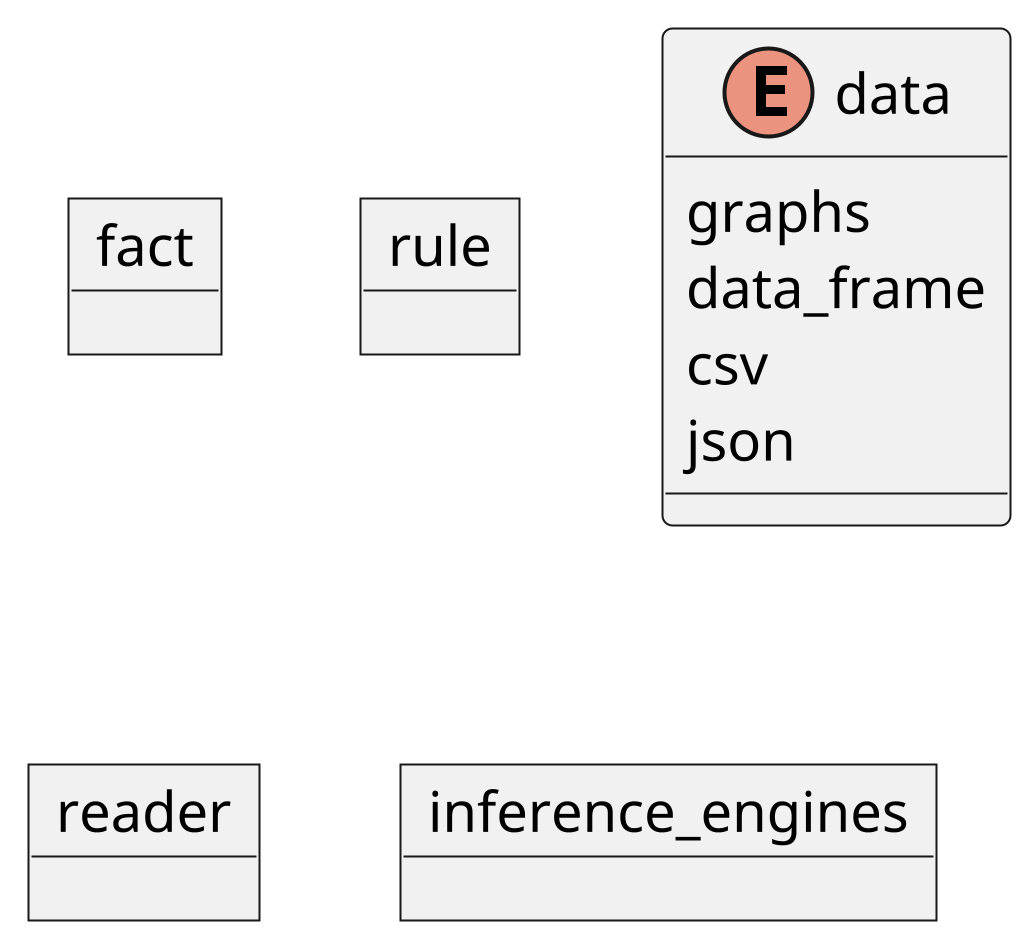 @startuml
scale 10

object fact {
	
}

object rule {
	
}

enum data {
	graphs
	data_frame
	csv
	json
}

object reader {
	
}

object inference_engines {

}
@enduml
